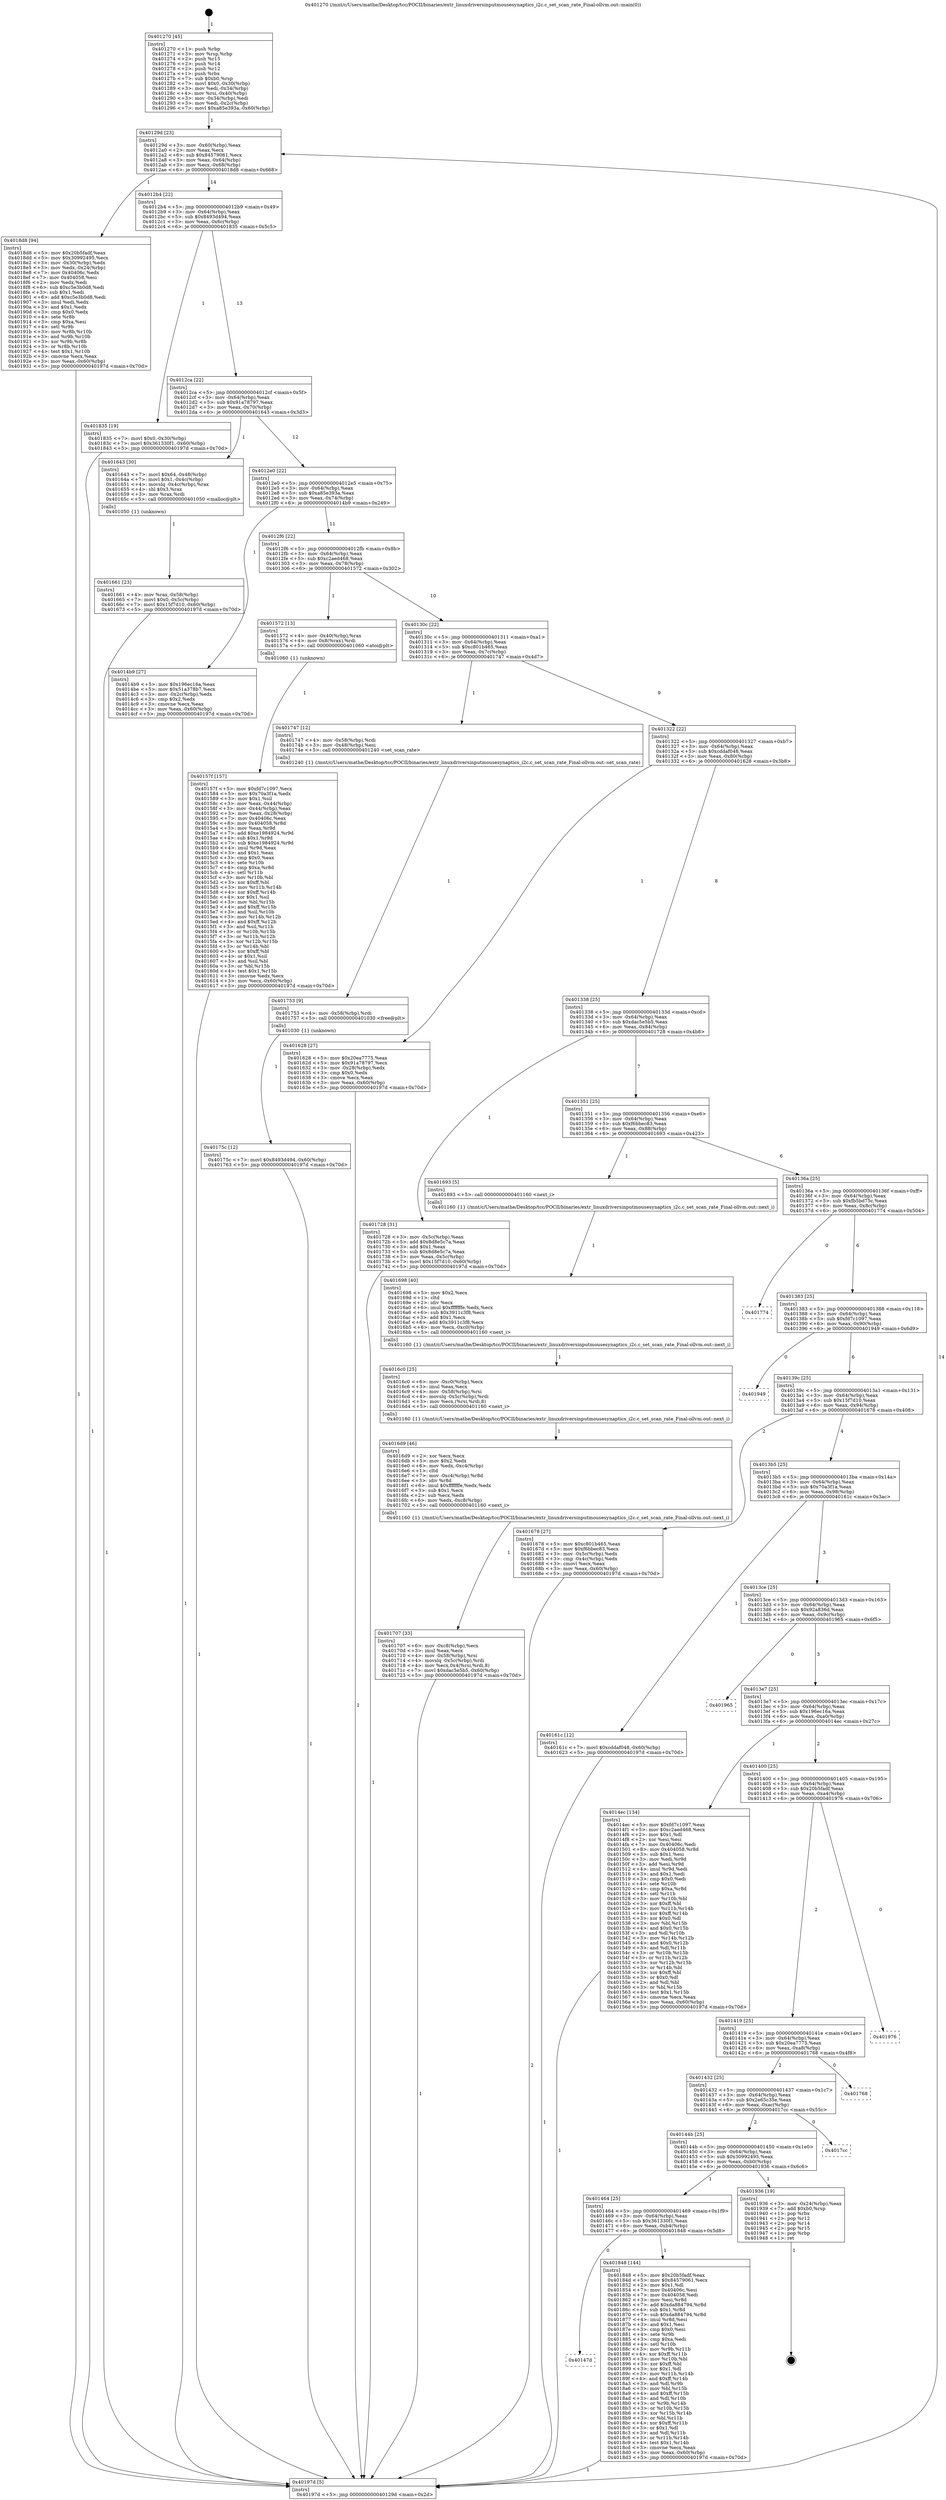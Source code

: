 digraph "0x401270" {
  label = "0x401270 (/mnt/c/Users/mathe/Desktop/tcc/POCII/binaries/extr_linuxdriversinputmousesynaptics_i2c.c_set_scan_rate_Final-ollvm.out::main(0))"
  labelloc = "t"
  node[shape=record]

  Entry [label="",width=0.3,height=0.3,shape=circle,fillcolor=black,style=filled]
  "0x40129d" [label="{
     0x40129d [23]\l
     | [instrs]\l
     &nbsp;&nbsp;0x40129d \<+3\>: mov -0x60(%rbp),%eax\l
     &nbsp;&nbsp;0x4012a0 \<+2\>: mov %eax,%ecx\l
     &nbsp;&nbsp;0x4012a2 \<+6\>: sub $0x84579061,%ecx\l
     &nbsp;&nbsp;0x4012a8 \<+3\>: mov %eax,-0x64(%rbp)\l
     &nbsp;&nbsp;0x4012ab \<+3\>: mov %ecx,-0x68(%rbp)\l
     &nbsp;&nbsp;0x4012ae \<+6\>: je 00000000004018d8 \<main+0x668\>\l
  }"]
  "0x4018d8" [label="{
     0x4018d8 [94]\l
     | [instrs]\l
     &nbsp;&nbsp;0x4018d8 \<+5\>: mov $0x20b5fadf,%eax\l
     &nbsp;&nbsp;0x4018dd \<+5\>: mov $0x30992495,%ecx\l
     &nbsp;&nbsp;0x4018e2 \<+3\>: mov -0x30(%rbp),%edx\l
     &nbsp;&nbsp;0x4018e5 \<+3\>: mov %edx,-0x24(%rbp)\l
     &nbsp;&nbsp;0x4018e8 \<+7\>: mov 0x40406c,%edx\l
     &nbsp;&nbsp;0x4018ef \<+7\>: mov 0x404058,%esi\l
     &nbsp;&nbsp;0x4018f6 \<+2\>: mov %edx,%edi\l
     &nbsp;&nbsp;0x4018f8 \<+6\>: sub $0xc5e3b0d8,%edi\l
     &nbsp;&nbsp;0x4018fe \<+3\>: sub $0x1,%edi\l
     &nbsp;&nbsp;0x401901 \<+6\>: add $0xc5e3b0d8,%edi\l
     &nbsp;&nbsp;0x401907 \<+3\>: imul %edi,%edx\l
     &nbsp;&nbsp;0x40190a \<+3\>: and $0x1,%edx\l
     &nbsp;&nbsp;0x40190d \<+3\>: cmp $0x0,%edx\l
     &nbsp;&nbsp;0x401910 \<+4\>: sete %r8b\l
     &nbsp;&nbsp;0x401914 \<+3\>: cmp $0xa,%esi\l
     &nbsp;&nbsp;0x401917 \<+4\>: setl %r9b\l
     &nbsp;&nbsp;0x40191b \<+3\>: mov %r8b,%r10b\l
     &nbsp;&nbsp;0x40191e \<+3\>: and %r9b,%r10b\l
     &nbsp;&nbsp;0x401921 \<+3\>: xor %r9b,%r8b\l
     &nbsp;&nbsp;0x401924 \<+3\>: or %r8b,%r10b\l
     &nbsp;&nbsp;0x401927 \<+4\>: test $0x1,%r10b\l
     &nbsp;&nbsp;0x40192b \<+3\>: cmovne %ecx,%eax\l
     &nbsp;&nbsp;0x40192e \<+3\>: mov %eax,-0x60(%rbp)\l
     &nbsp;&nbsp;0x401931 \<+5\>: jmp 000000000040197d \<main+0x70d\>\l
  }"]
  "0x4012b4" [label="{
     0x4012b4 [22]\l
     | [instrs]\l
     &nbsp;&nbsp;0x4012b4 \<+5\>: jmp 00000000004012b9 \<main+0x49\>\l
     &nbsp;&nbsp;0x4012b9 \<+3\>: mov -0x64(%rbp),%eax\l
     &nbsp;&nbsp;0x4012bc \<+5\>: sub $0x8493d494,%eax\l
     &nbsp;&nbsp;0x4012c1 \<+3\>: mov %eax,-0x6c(%rbp)\l
     &nbsp;&nbsp;0x4012c4 \<+6\>: je 0000000000401835 \<main+0x5c5\>\l
  }"]
  Exit [label="",width=0.3,height=0.3,shape=circle,fillcolor=black,style=filled,peripheries=2]
  "0x401835" [label="{
     0x401835 [19]\l
     | [instrs]\l
     &nbsp;&nbsp;0x401835 \<+7\>: movl $0x0,-0x30(%rbp)\l
     &nbsp;&nbsp;0x40183c \<+7\>: movl $0x361330f1,-0x60(%rbp)\l
     &nbsp;&nbsp;0x401843 \<+5\>: jmp 000000000040197d \<main+0x70d\>\l
  }"]
  "0x4012ca" [label="{
     0x4012ca [22]\l
     | [instrs]\l
     &nbsp;&nbsp;0x4012ca \<+5\>: jmp 00000000004012cf \<main+0x5f\>\l
     &nbsp;&nbsp;0x4012cf \<+3\>: mov -0x64(%rbp),%eax\l
     &nbsp;&nbsp;0x4012d2 \<+5\>: sub $0x91a78797,%eax\l
     &nbsp;&nbsp;0x4012d7 \<+3\>: mov %eax,-0x70(%rbp)\l
     &nbsp;&nbsp;0x4012da \<+6\>: je 0000000000401643 \<main+0x3d3\>\l
  }"]
  "0x40147d" [label="{
     0x40147d\l
  }", style=dashed]
  "0x401643" [label="{
     0x401643 [30]\l
     | [instrs]\l
     &nbsp;&nbsp;0x401643 \<+7\>: movl $0x64,-0x48(%rbp)\l
     &nbsp;&nbsp;0x40164a \<+7\>: movl $0x1,-0x4c(%rbp)\l
     &nbsp;&nbsp;0x401651 \<+4\>: movslq -0x4c(%rbp),%rax\l
     &nbsp;&nbsp;0x401655 \<+4\>: shl $0x3,%rax\l
     &nbsp;&nbsp;0x401659 \<+3\>: mov %rax,%rdi\l
     &nbsp;&nbsp;0x40165c \<+5\>: call 0000000000401050 \<malloc@plt\>\l
     | [calls]\l
     &nbsp;&nbsp;0x401050 \{1\} (unknown)\l
  }"]
  "0x4012e0" [label="{
     0x4012e0 [22]\l
     | [instrs]\l
     &nbsp;&nbsp;0x4012e0 \<+5\>: jmp 00000000004012e5 \<main+0x75\>\l
     &nbsp;&nbsp;0x4012e5 \<+3\>: mov -0x64(%rbp),%eax\l
     &nbsp;&nbsp;0x4012e8 \<+5\>: sub $0xa85e393a,%eax\l
     &nbsp;&nbsp;0x4012ed \<+3\>: mov %eax,-0x74(%rbp)\l
     &nbsp;&nbsp;0x4012f0 \<+6\>: je 00000000004014b9 \<main+0x249\>\l
  }"]
  "0x401848" [label="{
     0x401848 [144]\l
     | [instrs]\l
     &nbsp;&nbsp;0x401848 \<+5\>: mov $0x20b5fadf,%eax\l
     &nbsp;&nbsp;0x40184d \<+5\>: mov $0x84579061,%ecx\l
     &nbsp;&nbsp;0x401852 \<+2\>: mov $0x1,%dl\l
     &nbsp;&nbsp;0x401854 \<+7\>: mov 0x40406c,%esi\l
     &nbsp;&nbsp;0x40185b \<+7\>: mov 0x404058,%edi\l
     &nbsp;&nbsp;0x401862 \<+3\>: mov %esi,%r8d\l
     &nbsp;&nbsp;0x401865 \<+7\>: add $0xda884794,%r8d\l
     &nbsp;&nbsp;0x40186c \<+4\>: sub $0x1,%r8d\l
     &nbsp;&nbsp;0x401870 \<+7\>: sub $0xda884794,%r8d\l
     &nbsp;&nbsp;0x401877 \<+4\>: imul %r8d,%esi\l
     &nbsp;&nbsp;0x40187b \<+3\>: and $0x1,%esi\l
     &nbsp;&nbsp;0x40187e \<+3\>: cmp $0x0,%esi\l
     &nbsp;&nbsp;0x401881 \<+4\>: sete %r9b\l
     &nbsp;&nbsp;0x401885 \<+3\>: cmp $0xa,%edi\l
     &nbsp;&nbsp;0x401888 \<+4\>: setl %r10b\l
     &nbsp;&nbsp;0x40188c \<+3\>: mov %r9b,%r11b\l
     &nbsp;&nbsp;0x40188f \<+4\>: xor $0xff,%r11b\l
     &nbsp;&nbsp;0x401893 \<+3\>: mov %r10b,%bl\l
     &nbsp;&nbsp;0x401896 \<+3\>: xor $0xff,%bl\l
     &nbsp;&nbsp;0x401899 \<+3\>: xor $0x1,%dl\l
     &nbsp;&nbsp;0x40189c \<+3\>: mov %r11b,%r14b\l
     &nbsp;&nbsp;0x40189f \<+4\>: and $0xff,%r14b\l
     &nbsp;&nbsp;0x4018a3 \<+3\>: and %dl,%r9b\l
     &nbsp;&nbsp;0x4018a6 \<+3\>: mov %bl,%r15b\l
     &nbsp;&nbsp;0x4018a9 \<+4\>: and $0xff,%r15b\l
     &nbsp;&nbsp;0x4018ad \<+3\>: and %dl,%r10b\l
     &nbsp;&nbsp;0x4018b0 \<+3\>: or %r9b,%r14b\l
     &nbsp;&nbsp;0x4018b3 \<+3\>: or %r10b,%r15b\l
     &nbsp;&nbsp;0x4018b6 \<+3\>: xor %r15b,%r14b\l
     &nbsp;&nbsp;0x4018b9 \<+3\>: or %bl,%r11b\l
     &nbsp;&nbsp;0x4018bc \<+4\>: xor $0xff,%r11b\l
     &nbsp;&nbsp;0x4018c0 \<+3\>: or $0x1,%dl\l
     &nbsp;&nbsp;0x4018c3 \<+3\>: and %dl,%r11b\l
     &nbsp;&nbsp;0x4018c6 \<+3\>: or %r11b,%r14b\l
     &nbsp;&nbsp;0x4018c9 \<+4\>: test $0x1,%r14b\l
     &nbsp;&nbsp;0x4018cd \<+3\>: cmovne %ecx,%eax\l
     &nbsp;&nbsp;0x4018d0 \<+3\>: mov %eax,-0x60(%rbp)\l
     &nbsp;&nbsp;0x4018d3 \<+5\>: jmp 000000000040197d \<main+0x70d\>\l
  }"]
  "0x4014b9" [label="{
     0x4014b9 [27]\l
     | [instrs]\l
     &nbsp;&nbsp;0x4014b9 \<+5\>: mov $0x196ec16a,%eax\l
     &nbsp;&nbsp;0x4014be \<+5\>: mov $0x51a378b7,%ecx\l
     &nbsp;&nbsp;0x4014c3 \<+3\>: mov -0x2c(%rbp),%edx\l
     &nbsp;&nbsp;0x4014c6 \<+3\>: cmp $0x2,%edx\l
     &nbsp;&nbsp;0x4014c9 \<+3\>: cmovne %ecx,%eax\l
     &nbsp;&nbsp;0x4014cc \<+3\>: mov %eax,-0x60(%rbp)\l
     &nbsp;&nbsp;0x4014cf \<+5\>: jmp 000000000040197d \<main+0x70d\>\l
  }"]
  "0x4012f6" [label="{
     0x4012f6 [22]\l
     | [instrs]\l
     &nbsp;&nbsp;0x4012f6 \<+5\>: jmp 00000000004012fb \<main+0x8b\>\l
     &nbsp;&nbsp;0x4012fb \<+3\>: mov -0x64(%rbp),%eax\l
     &nbsp;&nbsp;0x4012fe \<+5\>: sub $0xc2aed468,%eax\l
     &nbsp;&nbsp;0x401303 \<+3\>: mov %eax,-0x78(%rbp)\l
     &nbsp;&nbsp;0x401306 \<+6\>: je 0000000000401572 \<main+0x302\>\l
  }"]
  "0x40197d" [label="{
     0x40197d [5]\l
     | [instrs]\l
     &nbsp;&nbsp;0x40197d \<+5\>: jmp 000000000040129d \<main+0x2d\>\l
  }"]
  "0x401270" [label="{
     0x401270 [45]\l
     | [instrs]\l
     &nbsp;&nbsp;0x401270 \<+1\>: push %rbp\l
     &nbsp;&nbsp;0x401271 \<+3\>: mov %rsp,%rbp\l
     &nbsp;&nbsp;0x401274 \<+2\>: push %r15\l
     &nbsp;&nbsp;0x401276 \<+2\>: push %r14\l
     &nbsp;&nbsp;0x401278 \<+2\>: push %r12\l
     &nbsp;&nbsp;0x40127a \<+1\>: push %rbx\l
     &nbsp;&nbsp;0x40127b \<+7\>: sub $0xb0,%rsp\l
     &nbsp;&nbsp;0x401282 \<+7\>: movl $0x0,-0x30(%rbp)\l
     &nbsp;&nbsp;0x401289 \<+3\>: mov %edi,-0x34(%rbp)\l
     &nbsp;&nbsp;0x40128c \<+4\>: mov %rsi,-0x40(%rbp)\l
     &nbsp;&nbsp;0x401290 \<+3\>: mov -0x34(%rbp),%edi\l
     &nbsp;&nbsp;0x401293 \<+3\>: mov %edi,-0x2c(%rbp)\l
     &nbsp;&nbsp;0x401296 \<+7\>: movl $0xa85e393a,-0x60(%rbp)\l
  }"]
  "0x401464" [label="{
     0x401464 [25]\l
     | [instrs]\l
     &nbsp;&nbsp;0x401464 \<+5\>: jmp 0000000000401469 \<main+0x1f9\>\l
     &nbsp;&nbsp;0x401469 \<+3\>: mov -0x64(%rbp),%eax\l
     &nbsp;&nbsp;0x40146c \<+5\>: sub $0x361330f1,%eax\l
     &nbsp;&nbsp;0x401471 \<+6\>: mov %eax,-0xb4(%rbp)\l
     &nbsp;&nbsp;0x401477 \<+6\>: je 0000000000401848 \<main+0x5d8\>\l
  }"]
  "0x401572" [label="{
     0x401572 [13]\l
     | [instrs]\l
     &nbsp;&nbsp;0x401572 \<+4\>: mov -0x40(%rbp),%rax\l
     &nbsp;&nbsp;0x401576 \<+4\>: mov 0x8(%rax),%rdi\l
     &nbsp;&nbsp;0x40157a \<+5\>: call 0000000000401060 \<atoi@plt\>\l
     | [calls]\l
     &nbsp;&nbsp;0x401060 \{1\} (unknown)\l
  }"]
  "0x40130c" [label="{
     0x40130c [22]\l
     | [instrs]\l
     &nbsp;&nbsp;0x40130c \<+5\>: jmp 0000000000401311 \<main+0xa1\>\l
     &nbsp;&nbsp;0x401311 \<+3\>: mov -0x64(%rbp),%eax\l
     &nbsp;&nbsp;0x401314 \<+5\>: sub $0xc801b465,%eax\l
     &nbsp;&nbsp;0x401319 \<+3\>: mov %eax,-0x7c(%rbp)\l
     &nbsp;&nbsp;0x40131c \<+6\>: je 0000000000401747 \<main+0x4d7\>\l
  }"]
  "0x401936" [label="{
     0x401936 [19]\l
     | [instrs]\l
     &nbsp;&nbsp;0x401936 \<+3\>: mov -0x24(%rbp),%eax\l
     &nbsp;&nbsp;0x401939 \<+7\>: add $0xb0,%rsp\l
     &nbsp;&nbsp;0x401940 \<+1\>: pop %rbx\l
     &nbsp;&nbsp;0x401941 \<+2\>: pop %r12\l
     &nbsp;&nbsp;0x401943 \<+2\>: pop %r14\l
     &nbsp;&nbsp;0x401945 \<+2\>: pop %r15\l
     &nbsp;&nbsp;0x401947 \<+1\>: pop %rbp\l
     &nbsp;&nbsp;0x401948 \<+1\>: ret\l
  }"]
  "0x401747" [label="{
     0x401747 [12]\l
     | [instrs]\l
     &nbsp;&nbsp;0x401747 \<+4\>: mov -0x58(%rbp),%rdi\l
     &nbsp;&nbsp;0x40174b \<+3\>: mov -0x48(%rbp),%esi\l
     &nbsp;&nbsp;0x40174e \<+5\>: call 0000000000401240 \<set_scan_rate\>\l
     | [calls]\l
     &nbsp;&nbsp;0x401240 \{1\} (/mnt/c/Users/mathe/Desktop/tcc/POCII/binaries/extr_linuxdriversinputmousesynaptics_i2c.c_set_scan_rate_Final-ollvm.out::set_scan_rate)\l
  }"]
  "0x401322" [label="{
     0x401322 [22]\l
     | [instrs]\l
     &nbsp;&nbsp;0x401322 \<+5\>: jmp 0000000000401327 \<main+0xb7\>\l
     &nbsp;&nbsp;0x401327 \<+3\>: mov -0x64(%rbp),%eax\l
     &nbsp;&nbsp;0x40132a \<+5\>: sub $0xcddaf048,%eax\l
     &nbsp;&nbsp;0x40132f \<+3\>: mov %eax,-0x80(%rbp)\l
     &nbsp;&nbsp;0x401332 \<+6\>: je 0000000000401628 \<main+0x3b8\>\l
  }"]
  "0x40144b" [label="{
     0x40144b [25]\l
     | [instrs]\l
     &nbsp;&nbsp;0x40144b \<+5\>: jmp 0000000000401450 \<main+0x1e0\>\l
     &nbsp;&nbsp;0x401450 \<+3\>: mov -0x64(%rbp),%eax\l
     &nbsp;&nbsp;0x401453 \<+5\>: sub $0x30992495,%eax\l
     &nbsp;&nbsp;0x401458 \<+6\>: mov %eax,-0xb0(%rbp)\l
     &nbsp;&nbsp;0x40145e \<+6\>: je 0000000000401936 \<main+0x6c6\>\l
  }"]
  "0x401628" [label="{
     0x401628 [27]\l
     | [instrs]\l
     &nbsp;&nbsp;0x401628 \<+5\>: mov $0x20ea7775,%eax\l
     &nbsp;&nbsp;0x40162d \<+5\>: mov $0x91a78797,%ecx\l
     &nbsp;&nbsp;0x401632 \<+3\>: mov -0x28(%rbp),%edx\l
     &nbsp;&nbsp;0x401635 \<+3\>: cmp $0x0,%edx\l
     &nbsp;&nbsp;0x401638 \<+3\>: cmove %ecx,%eax\l
     &nbsp;&nbsp;0x40163b \<+3\>: mov %eax,-0x60(%rbp)\l
     &nbsp;&nbsp;0x40163e \<+5\>: jmp 000000000040197d \<main+0x70d\>\l
  }"]
  "0x401338" [label="{
     0x401338 [25]\l
     | [instrs]\l
     &nbsp;&nbsp;0x401338 \<+5\>: jmp 000000000040133d \<main+0xcd\>\l
     &nbsp;&nbsp;0x40133d \<+3\>: mov -0x64(%rbp),%eax\l
     &nbsp;&nbsp;0x401340 \<+5\>: sub $0xdac5e5b5,%eax\l
     &nbsp;&nbsp;0x401345 \<+6\>: mov %eax,-0x84(%rbp)\l
     &nbsp;&nbsp;0x40134b \<+6\>: je 0000000000401728 \<main+0x4b8\>\l
  }"]
  "0x4017cc" [label="{
     0x4017cc\l
  }", style=dashed]
  "0x401728" [label="{
     0x401728 [31]\l
     | [instrs]\l
     &nbsp;&nbsp;0x401728 \<+3\>: mov -0x5c(%rbp),%eax\l
     &nbsp;&nbsp;0x40172b \<+5\>: add $0x8d8e5c7a,%eax\l
     &nbsp;&nbsp;0x401730 \<+3\>: add $0x1,%eax\l
     &nbsp;&nbsp;0x401733 \<+5\>: sub $0x8d8e5c7a,%eax\l
     &nbsp;&nbsp;0x401738 \<+3\>: mov %eax,-0x5c(%rbp)\l
     &nbsp;&nbsp;0x40173b \<+7\>: movl $0x15f7d10,-0x60(%rbp)\l
     &nbsp;&nbsp;0x401742 \<+5\>: jmp 000000000040197d \<main+0x70d\>\l
  }"]
  "0x401351" [label="{
     0x401351 [25]\l
     | [instrs]\l
     &nbsp;&nbsp;0x401351 \<+5\>: jmp 0000000000401356 \<main+0xe6\>\l
     &nbsp;&nbsp;0x401356 \<+3\>: mov -0x64(%rbp),%eax\l
     &nbsp;&nbsp;0x401359 \<+5\>: sub $0xf6bbec83,%eax\l
     &nbsp;&nbsp;0x40135e \<+6\>: mov %eax,-0x88(%rbp)\l
     &nbsp;&nbsp;0x401364 \<+6\>: je 0000000000401693 \<main+0x423\>\l
  }"]
  "0x401432" [label="{
     0x401432 [25]\l
     | [instrs]\l
     &nbsp;&nbsp;0x401432 \<+5\>: jmp 0000000000401437 \<main+0x1c7\>\l
     &nbsp;&nbsp;0x401437 \<+3\>: mov -0x64(%rbp),%eax\l
     &nbsp;&nbsp;0x40143a \<+5\>: sub $0x2e65c35e,%eax\l
     &nbsp;&nbsp;0x40143f \<+6\>: mov %eax,-0xac(%rbp)\l
     &nbsp;&nbsp;0x401445 \<+6\>: je 00000000004017cc \<main+0x55c\>\l
  }"]
  "0x401693" [label="{
     0x401693 [5]\l
     | [instrs]\l
     &nbsp;&nbsp;0x401693 \<+5\>: call 0000000000401160 \<next_i\>\l
     | [calls]\l
     &nbsp;&nbsp;0x401160 \{1\} (/mnt/c/Users/mathe/Desktop/tcc/POCII/binaries/extr_linuxdriversinputmousesynaptics_i2c.c_set_scan_rate_Final-ollvm.out::next_i)\l
  }"]
  "0x40136a" [label="{
     0x40136a [25]\l
     | [instrs]\l
     &nbsp;&nbsp;0x40136a \<+5\>: jmp 000000000040136f \<main+0xff\>\l
     &nbsp;&nbsp;0x40136f \<+3\>: mov -0x64(%rbp),%eax\l
     &nbsp;&nbsp;0x401372 \<+5\>: sub $0xfb5bd75c,%eax\l
     &nbsp;&nbsp;0x401377 \<+6\>: mov %eax,-0x8c(%rbp)\l
     &nbsp;&nbsp;0x40137d \<+6\>: je 0000000000401774 \<main+0x504\>\l
  }"]
  "0x401768" [label="{
     0x401768\l
  }", style=dashed]
  "0x401774" [label="{
     0x401774\l
  }", style=dashed]
  "0x401383" [label="{
     0x401383 [25]\l
     | [instrs]\l
     &nbsp;&nbsp;0x401383 \<+5\>: jmp 0000000000401388 \<main+0x118\>\l
     &nbsp;&nbsp;0x401388 \<+3\>: mov -0x64(%rbp),%eax\l
     &nbsp;&nbsp;0x40138b \<+5\>: sub $0xfd7c1097,%eax\l
     &nbsp;&nbsp;0x401390 \<+6\>: mov %eax,-0x90(%rbp)\l
     &nbsp;&nbsp;0x401396 \<+6\>: je 0000000000401949 \<main+0x6d9\>\l
  }"]
  "0x401419" [label="{
     0x401419 [25]\l
     | [instrs]\l
     &nbsp;&nbsp;0x401419 \<+5\>: jmp 000000000040141e \<main+0x1ae\>\l
     &nbsp;&nbsp;0x40141e \<+3\>: mov -0x64(%rbp),%eax\l
     &nbsp;&nbsp;0x401421 \<+5\>: sub $0x20ea7775,%eax\l
     &nbsp;&nbsp;0x401426 \<+6\>: mov %eax,-0xa8(%rbp)\l
     &nbsp;&nbsp;0x40142c \<+6\>: je 0000000000401768 \<main+0x4f8\>\l
  }"]
  "0x401949" [label="{
     0x401949\l
  }", style=dashed]
  "0x40139c" [label="{
     0x40139c [25]\l
     | [instrs]\l
     &nbsp;&nbsp;0x40139c \<+5\>: jmp 00000000004013a1 \<main+0x131\>\l
     &nbsp;&nbsp;0x4013a1 \<+3\>: mov -0x64(%rbp),%eax\l
     &nbsp;&nbsp;0x4013a4 \<+5\>: sub $0x15f7d10,%eax\l
     &nbsp;&nbsp;0x4013a9 \<+6\>: mov %eax,-0x94(%rbp)\l
     &nbsp;&nbsp;0x4013af \<+6\>: je 0000000000401678 \<main+0x408\>\l
  }"]
  "0x401976" [label="{
     0x401976\l
  }", style=dashed]
  "0x401678" [label="{
     0x401678 [27]\l
     | [instrs]\l
     &nbsp;&nbsp;0x401678 \<+5\>: mov $0xc801b465,%eax\l
     &nbsp;&nbsp;0x40167d \<+5\>: mov $0xf6bbec83,%ecx\l
     &nbsp;&nbsp;0x401682 \<+3\>: mov -0x5c(%rbp),%edx\l
     &nbsp;&nbsp;0x401685 \<+3\>: cmp -0x4c(%rbp),%edx\l
     &nbsp;&nbsp;0x401688 \<+3\>: cmovl %ecx,%eax\l
     &nbsp;&nbsp;0x40168b \<+3\>: mov %eax,-0x60(%rbp)\l
     &nbsp;&nbsp;0x40168e \<+5\>: jmp 000000000040197d \<main+0x70d\>\l
  }"]
  "0x4013b5" [label="{
     0x4013b5 [25]\l
     | [instrs]\l
     &nbsp;&nbsp;0x4013b5 \<+5\>: jmp 00000000004013ba \<main+0x14a\>\l
     &nbsp;&nbsp;0x4013ba \<+3\>: mov -0x64(%rbp),%eax\l
     &nbsp;&nbsp;0x4013bd \<+5\>: sub $0x70a3f1a,%eax\l
     &nbsp;&nbsp;0x4013c2 \<+6\>: mov %eax,-0x98(%rbp)\l
     &nbsp;&nbsp;0x4013c8 \<+6\>: je 000000000040161c \<main+0x3ac\>\l
  }"]
  "0x40175c" [label="{
     0x40175c [12]\l
     | [instrs]\l
     &nbsp;&nbsp;0x40175c \<+7\>: movl $0x8493d494,-0x60(%rbp)\l
     &nbsp;&nbsp;0x401763 \<+5\>: jmp 000000000040197d \<main+0x70d\>\l
  }"]
  "0x40161c" [label="{
     0x40161c [12]\l
     | [instrs]\l
     &nbsp;&nbsp;0x40161c \<+7\>: movl $0xcddaf048,-0x60(%rbp)\l
     &nbsp;&nbsp;0x401623 \<+5\>: jmp 000000000040197d \<main+0x70d\>\l
  }"]
  "0x4013ce" [label="{
     0x4013ce [25]\l
     | [instrs]\l
     &nbsp;&nbsp;0x4013ce \<+5\>: jmp 00000000004013d3 \<main+0x163\>\l
     &nbsp;&nbsp;0x4013d3 \<+3\>: mov -0x64(%rbp),%eax\l
     &nbsp;&nbsp;0x4013d6 \<+5\>: sub $0x92a836d,%eax\l
     &nbsp;&nbsp;0x4013db \<+6\>: mov %eax,-0x9c(%rbp)\l
     &nbsp;&nbsp;0x4013e1 \<+6\>: je 0000000000401965 \<main+0x6f5\>\l
  }"]
  "0x401753" [label="{
     0x401753 [9]\l
     | [instrs]\l
     &nbsp;&nbsp;0x401753 \<+4\>: mov -0x58(%rbp),%rdi\l
     &nbsp;&nbsp;0x401757 \<+5\>: call 0000000000401030 \<free@plt\>\l
     | [calls]\l
     &nbsp;&nbsp;0x401030 \{1\} (unknown)\l
  }"]
  "0x401965" [label="{
     0x401965\l
  }", style=dashed]
  "0x4013e7" [label="{
     0x4013e7 [25]\l
     | [instrs]\l
     &nbsp;&nbsp;0x4013e7 \<+5\>: jmp 00000000004013ec \<main+0x17c\>\l
     &nbsp;&nbsp;0x4013ec \<+3\>: mov -0x64(%rbp),%eax\l
     &nbsp;&nbsp;0x4013ef \<+5\>: sub $0x196ec16a,%eax\l
     &nbsp;&nbsp;0x4013f4 \<+6\>: mov %eax,-0xa0(%rbp)\l
     &nbsp;&nbsp;0x4013fa \<+6\>: je 00000000004014ec \<main+0x27c\>\l
  }"]
  "0x401707" [label="{
     0x401707 [33]\l
     | [instrs]\l
     &nbsp;&nbsp;0x401707 \<+6\>: mov -0xc8(%rbp),%ecx\l
     &nbsp;&nbsp;0x40170d \<+3\>: imul %eax,%ecx\l
     &nbsp;&nbsp;0x401710 \<+4\>: mov -0x58(%rbp),%rsi\l
     &nbsp;&nbsp;0x401714 \<+4\>: movslq -0x5c(%rbp),%rdi\l
     &nbsp;&nbsp;0x401718 \<+4\>: mov %ecx,0x4(%rsi,%rdi,8)\l
     &nbsp;&nbsp;0x40171c \<+7\>: movl $0xdac5e5b5,-0x60(%rbp)\l
     &nbsp;&nbsp;0x401723 \<+5\>: jmp 000000000040197d \<main+0x70d\>\l
  }"]
  "0x4014ec" [label="{
     0x4014ec [134]\l
     | [instrs]\l
     &nbsp;&nbsp;0x4014ec \<+5\>: mov $0xfd7c1097,%eax\l
     &nbsp;&nbsp;0x4014f1 \<+5\>: mov $0xc2aed468,%ecx\l
     &nbsp;&nbsp;0x4014f6 \<+2\>: mov $0x1,%dl\l
     &nbsp;&nbsp;0x4014f8 \<+2\>: xor %esi,%esi\l
     &nbsp;&nbsp;0x4014fa \<+7\>: mov 0x40406c,%edi\l
     &nbsp;&nbsp;0x401501 \<+8\>: mov 0x404058,%r8d\l
     &nbsp;&nbsp;0x401509 \<+3\>: sub $0x1,%esi\l
     &nbsp;&nbsp;0x40150c \<+3\>: mov %edi,%r9d\l
     &nbsp;&nbsp;0x40150f \<+3\>: add %esi,%r9d\l
     &nbsp;&nbsp;0x401512 \<+4\>: imul %r9d,%edi\l
     &nbsp;&nbsp;0x401516 \<+3\>: and $0x1,%edi\l
     &nbsp;&nbsp;0x401519 \<+3\>: cmp $0x0,%edi\l
     &nbsp;&nbsp;0x40151c \<+4\>: sete %r10b\l
     &nbsp;&nbsp;0x401520 \<+4\>: cmp $0xa,%r8d\l
     &nbsp;&nbsp;0x401524 \<+4\>: setl %r11b\l
     &nbsp;&nbsp;0x401528 \<+3\>: mov %r10b,%bl\l
     &nbsp;&nbsp;0x40152b \<+3\>: xor $0xff,%bl\l
     &nbsp;&nbsp;0x40152e \<+3\>: mov %r11b,%r14b\l
     &nbsp;&nbsp;0x401531 \<+4\>: xor $0xff,%r14b\l
     &nbsp;&nbsp;0x401535 \<+3\>: xor $0x0,%dl\l
     &nbsp;&nbsp;0x401538 \<+3\>: mov %bl,%r15b\l
     &nbsp;&nbsp;0x40153b \<+4\>: and $0x0,%r15b\l
     &nbsp;&nbsp;0x40153f \<+3\>: and %dl,%r10b\l
     &nbsp;&nbsp;0x401542 \<+3\>: mov %r14b,%r12b\l
     &nbsp;&nbsp;0x401545 \<+4\>: and $0x0,%r12b\l
     &nbsp;&nbsp;0x401549 \<+3\>: and %dl,%r11b\l
     &nbsp;&nbsp;0x40154c \<+3\>: or %r10b,%r15b\l
     &nbsp;&nbsp;0x40154f \<+3\>: or %r11b,%r12b\l
     &nbsp;&nbsp;0x401552 \<+3\>: xor %r12b,%r15b\l
     &nbsp;&nbsp;0x401555 \<+3\>: or %r14b,%bl\l
     &nbsp;&nbsp;0x401558 \<+3\>: xor $0xff,%bl\l
     &nbsp;&nbsp;0x40155b \<+3\>: or $0x0,%dl\l
     &nbsp;&nbsp;0x40155e \<+2\>: and %dl,%bl\l
     &nbsp;&nbsp;0x401560 \<+3\>: or %bl,%r15b\l
     &nbsp;&nbsp;0x401563 \<+4\>: test $0x1,%r15b\l
     &nbsp;&nbsp;0x401567 \<+3\>: cmovne %ecx,%eax\l
     &nbsp;&nbsp;0x40156a \<+3\>: mov %eax,-0x60(%rbp)\l
     &nbsp;&nbsp;0x40156d \<+5\>: jmp 000000000040197d \<main+0x70d\>\l
  }"]
  "0x401400" [label="{
     0x401400 [25]\l
     | [instrs]\l
     &nbsp;&nbsp;0x401400 \<+5\>: jmp 0000000000401405 \<main+0x195\>\l
     &nbsp;&nbsp;0x401405 \<+3\>: mov -0x64(%rbp),%eax\l
     &nbsp;&nbsp;0x401408 \<+5\>: sub $0x20b5fadf,%eax\l
     &nbsp;&nbsp;0x40140d \<+6\>: mov %eax,-0xa4(%rbp)\l
     &nbsp;&nbsp;0x401413 \<+6\>: je 0000000000401976 \<main+0x706\>\l
  }"]
  "0x40157f" [label="{
     0x40157f [157]\l
     | [instrs]\l
     &nbsp;&nbsp;0x40157f \<+5\>: mov $0xfd7c1097,%ecx\l
     &nbsp;&nbsp;0x401584 \<+5\>: mov $0x70a3f1a,%edx\l
     &nbsp;&nbsp;0x401589 \<+3\>: mov $0x1,%sil\l
     &nbsp;&nbsp;0x40158c \<+3\>: mov %eax,-0x44(%rbp)\l
     &nbsp;&nbsp;0x40158f \<+3\>: mov -0x44(%rbp),%eax\l
     &nbsp;&nbsp;0x401592 \<+3\>: mov %eax,-0x28(%rbp)\l
     &nbsp;&nbsp;0x401595 \<+7\>: mov 0x40406c,%eax\l
     &nbsp;&nbsp;0x40159c \<+8\>: mov 0x404058,%r8d\l
     &nbsp;&nbsp;0x4015a4 \<+3\>: mov %eax,%r9d\l
     &nbsp;&nbsp;0x4015a7 \<+7\>: add $0xe1984924,%r9d\l
     &nbsp;&nbsp;0x4015ae \<+4\>: sub $0x1,%r9d\l
     &nbsp;&nbsp;0x4015b2 \<+7\>: sub $0xe1984924,%r9d\l
     &nbsp;&nbsp;0x4015b9 \<+4\>: imul %r9d,%eax\l
     &nbsp;&nbsp;0x4015bd \<+3\>: and $0x1,%eax\l
     &nbsp;&nbsp;0x4015c0 \<+3\>: cmp $0x0,%eax\l
     &nbsp;&nbsp;0x4015c3 \<+4\>: sete %r10b\l
     &nbsp;&nbsp;0x4015c7 \<+4\>: cmp $0xa,%r8d\l
     &nbsp;&nbsp;0x4015cb \<+4\>: setl %r11b\l
     &nbsp;&nbsp;0x4015cf \<+3\>: mov %r10b,%bl\l
     &nbsp;&nbsp;0x4015d2 \<+3\>: xor $0xff,%bl\l
     &nbsp;&nbsp;0x4015d5 \<+3\>: mov %r11b,%r14b\l
     &nbsp;&nbsp;0x4015d8 \<+4\>: xor $0xff,%r14b\l
     &nbsp;&nbsp;0x4015dc \<+4\>: xor $0x1,%sil\l
     &nbsp;&nbsp;0x4015e0 \<+3\>: mov %bl,%r15b\l
     &nbsp;&nbsp;0x4015e3 \<+4\>: and $0xff,%r15b\l
     &nbsp;&nbsp;0x4015e7 \<+3\>: and %sil,%r10b\l
     &nbsp;&nbsp;0x4015ea \<+3\>: mov %r14b,%r12b\l
     &nbsp;&nbsp;0x4015ed \<+4\>: and $0xff,%r12b\l
     &nbsp;&nbsp;0x4015f1 \<+3\>: and %sil,%r11b\l
     &nbsp;&nbsp;0x4015f4 \<+3\>: or %r10b,%r15b\l
     &nbsp;&nbsp;0x4015f7 \<+3\>: or %r11b,%r12b\l
     &nbsp;&nbsp;0x4015fa \<+3\>: xor %r12b,%r15b\l
     &nbsp;&nbsp;0x4015fd \<+3\>: or %r14b,%bl\l
     &nbsp;&nbsp;0x401600 \<+3\>: xor $0xff,%bl\l
     &nbsp;&nbsp;0x401603 \<+4\>: or $0x1,%sil\l
     &nbsp;&nbsp;0x401607 \<+3\>: and %sil,%bl\l
     &nbsp;&nbsp;0x40160a \<+3\>: or %bl,%r15b\l
     &nbsp;&nbsp;0x40160d \<+4\>: test $0x1,%r15b\l
     &nbsp;&nbsp;0x401611 \<+3\>: cmovne %edx,%ecx\l
     &nbsp;&nbsp;0x401614 \<+3\>: mov %ecx,-0x60(%rbp)\l
     &nbsp;&nbsp;0x401617 \<+5\>: jmp 000000000040197d \<main+0x70d\>\l
  }"]
  "0x401661" [label="{
     0x401661 [23]\l
     | [instrs]\l
     &nbsp;&nbsp;0x401661 \<+4\>: mov %rax,-0x58(%rbp)\l
     &nbsp;&nbsp;0x401665 \<+7\>: movl $0x0,-0x5c(%rbp)\l
     &nbsp;&nbsp;0x40166c \<+7\>: movl $0x15f7d10,-0x60(%rbp)\l
     &nbsp;&nbsp;0x401673 \<+5\>: jmp 000000000040197d \<main+0x70d\>\l
  }"]
  "0x401698" [label="{
     0x401698 [40]\l
     | [instrs]\l
     &nbsp;&nbsp;0x401698 \<+5\>: mov $0x2,%ecx\l
     &nbsp;&nbsp;0x40169d \<+1\>: cltd\l
     &nbsp;&nbsp;0x40169e \<+2\>: idiv %ecx\l
     &nbsp;&nbsp;0x4016a0 \<+6\>: imul $0xfffffffe,%edx,%ecx\l
     &nbsp;&nbsp;0x4016a6 \<+6\>: sub $0x3911c3f8,%ecx\l
     &nbsp;&nbsp;0x4016ac \<+3\>: add $0x1,%ecx\l
     &nbsp;&nbsp;0x4016af \<+6\>: add $0x3911c3f8,%ecx\l
     &nbsp;&nbsp;0x4016b5 \<+6\>: mov %ecx,-0xc0(%rbp)\l
     &nbsp;&nbsp;0x4016bb \<+5\>: call 0000000000401160 \<next_i\>\l
     | [calls]\l
     &nbsp;&nbsp;0x401160 \{1\} (/mnt/c/Users/mathe/Desktop/tcc/POCII/binaries/extr_linuxdriversinputmousesynaptics_i2c.c_set_scan_rate_Final-ollvm.out::next_i)\l
  }"]
  "0x4016c0" [label="{
     0x4016c0 [25]\l
     | [instrs]\l
     &nbsp;&nbsp;0x4016c0 \<+6\>: mov -0xc0(%rbp),%ecx\l
     &nbsp;&nbsp;0x4016c6 \<+3\>: imul %eax,%ecx\l
     &nbsp;&nbsp;0x4016c9 \<+4\>: mov -0x58(%rbp),%rsi\l
     &nbsp;&nbsp;0x4016cd \<+4\>: movslq -0x5c(%rbp),%rdi\l
     &nbsp;&nbsp;0x4016d1 \<+3\>: mov %ecx,(%rsi,%rdi,8)\l
     &nbsp;&nbsp;0x4016d4 \<+5\>: call 0000000000401160 \<next_i\>\l
     | [calls]\l
     &nbsp;&nbsp;0x401160 \{1\} (/mnt/c/Users/mathe/Desktop/tcc/POCII/binaries/extr_linuxdriversinputmousesynaptics_i2c.c_set_scan_rate_Final-ollvm.out::next_i)\l
  }"]
  "0x4016d9" [label="{
     0x4016d9 [46]\l
     | [instrs]\l
     &nbsp;&nbsp;0x4016d9 \<+2\>: xor %ecx,%ecx\l
     &nbsp;&nbsp;0x4016db \<+5\>: mov $0x2,%edx\l
     &nbsp;&nbsp;0x4016e0 \<+6\>: mov %edx,-0xc4(%rbp)\l
     &nbsp;&nbsp;0x4016e6 \<+1\>: cltd\l
     &nbsp;&nbsp;0x4016e7 \<+7\>: mov -0xc4(%rbp),%r8d\l
     &nbsp;&nbsp;0x4016ee \<+3\>: idiv %r8d\l
     &nbsp;&nbsp;0x4016f1 \<+6\>: imul $0xfffffffe,%edx,%edx\l
     &nbsp;&nbsp;0x4016f7 \<+3\>: sub $0x1,%ecx\l
     &nbsp;&nbsp;0x4016fa \<+2\>: sub %ecx,%edx\l
     &nbsp;&nbsp;0x4016fc \<+6\>: mov %edx,-0xc8(%rbp)\l
     &nbsp;&nbsp;0x401702 \<+5\>: call 0000000000401160 \<next_i\>\l
     | [calls]\l
     &nbsp;&nbsp;0x401160 \{1\} (/mnt/c/Users/mathe/Desktop/tcc/POCII/binaries/extr_linuxdriversinputmousesynaptics_i2c.c_set_scan_rate_Final-ollvm.out::next_i)\l
  }"]
  Entry -> "0x401270" [label=" 1"]
  "0x40129d" -> "0x4018d8" [label=" 1"]
  "0x40129d" -> "0x4012b4" [label=" 14"]
  "0x401936" -> Exit [label=" 1"]
  "0x4012b4" -> "0x401835" [label=" 1"]
  "0x4012b4" -> "0x4012ca" [label=" 13"]
  "0x4018d8" -> "0x40197d" [label=" 1"]
  "0x4012ca" -> "0x401643" [label=" 1"]
  "0x4012ca" -> "0x4012e0" [label=" 12"]
  "0x401848" -> "0x40197d" [label=" 1"]
  "0x4012e0" -> "0x4014b9" [label=" 1"]
  "0x4012e0" -> "0x4012f6" [label=" 11"]
  "0x4014b9" -> "0x40197d" [label=" 1"]
  "0x401270" -> "0x40129d" [label=" 1"]
  "0x40197d" -> "0x40129d" [label=" 14"]
  "0x401464" -> "0x40147d" [label=" 0"]
  "0x4012f6" -> "0x401572" [label=" 1"]
  "0x4012f6" -> "0x40130c" [label=" 10"]
  "0x401464" -> "0x401848" [label=" 1"]
  "0x40130c" -> "0x401747" [label=" 1"]
  "0x40130c" -> "0x401322" [label=" 9"]
  "0x40144b" -> "0x401464" [label=" 1"]
  "0x401322" -> "0x401628" [label=" 1"]
  "0x401322" -> "0x401338" [label=" 8"]
  "0x40144b" -> "0x401936" [label=" 1"]
  "0x401338" -> "0x401728" [label=" 1"]
  "0x401338" -> "0x401351" [label=" 7"]
  "0x401432" -> "0x40144b" [label=" 2"]
  "0x401351" -> "0x401693" [label=" 1"]
  "0x401351" -> "0x40136a" [label=" 6"]
  "0x401432" -> "0x4017cc" [label=" 0"]
  "0x40136a" -> "0x401774" [label=" 0"]
  "0x40136a" -> "0x401383" [label=" 6"]
  "0x401419" -> "0x401432" [label=" 2"]
  "0x401383" -> "0x401949" [label=" 0"]
  "0x401383" -> "0x40139c" [label=" 6"]
  "0x401419" -> "0x401768" [label=" 0"]
  "0x40139c" -> "0x401678" [label=" 2"]
  "0x40139c" -> "0x4013b5" [label=" 4"]
  "0x401400" -> "0x401419" [label=" 2"]
  "0x4013b5" -> "0x40161c" [label=" 1"]
  "0x4013b5" -> "0x4013ce" [label=" 3"]
  "0x401400" -> "0x401976" [label=" 0"]
  "0x4013ce" -> "0x401965" [label=" 0"]
  "0x4013ce" -> "0x4013e7" [label=" 3"]
  "0x401835" -> "0x40197d" [label=" 1"]
  "0x4013e7" -> "0x4014ec" [label=" 1"]
  "0x4013e7" -> "0x401400" [label=" 2"]
  "0x4014ec" -> "0x40197d" [label=" 1"]
  "0x401572" -> "0x40157f" [label=" 1"]
  "0x40157f" -> "0x40197d" [label=" 1"]
  "0x40161c" -> "0x40197d" [label=" 1"]
  "0x401628" -> "0x40197d" [label=" 1"]
  "0x401643" -> "0x401661" [label=" 1"]
  "0x401661" -> "0x40197d" [label=" 1"]
  "0x401678" -> "0x40197d" [label=" 2"]
  "0x401693" -> "0x401698" [label=" 1"]
  "0x401698" -> "0x4016c0" [label=" 1"]
  "0x4016c0" -> "0x4016d9" [label=" 1"]
  "0x4016d9" -> "0x401707" [label=" 1"]
  "0x401707" -> "0x40197d" [label=" 1"]
  "0x401728" -> "0x40197d" [label=" 1"]
  "0x401747" -> "0x401753" [label=" 1"]
  "0x401753" -> "0x40175c" [label=" 1"]
  "0x40175c" -> "0x40197d" [label=" 1"]
}
